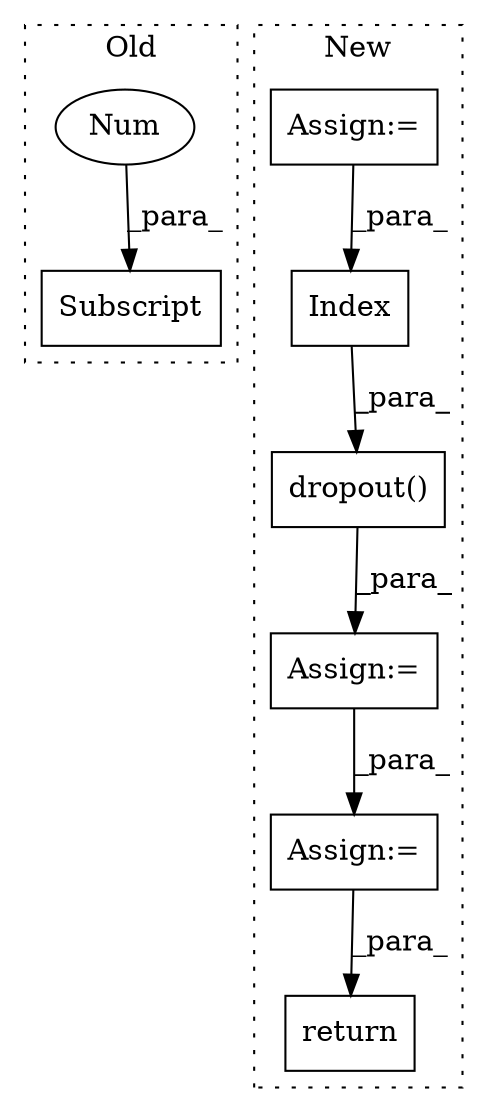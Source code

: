 digraph G {
subgraph cluster0 {
1 [label="Subscript" a="63" s="9372,0" l="14,0" shape="box"];
5 [label="Num" a="76" s="9384" l="1" shape="ellipse"];
label = "Old";
style="dotted";
}
subgraph cluster1 {
2 [label="dropout()" a="75" s="6154,6262" l="30,41" shape="box"];
3 [label="Assign:=" a="68" s="6142" l="3" shape="box"];
4 [label="Assign:=" a="68" s="6384" l="3" shape="box"];
6 [label="return" a="93" s="6525" l="7" shape="box"];
7 [label="Index" a="46" s="6184,6251" l="25,11" shape="box"];
8 [label="Assign:=" a="68" s="5699" l="3" shape="box"];
label = "New";
style="dotted";
}
2 -> 3 [label="_para_"];
3 -> 4 [label="_para_"];
4 -> 6 [label="_para_"];
5 -> 1 [label="_para_"];
7 -> 2 [label="_para_"];
8 -> 7 [label="_para_"];
}